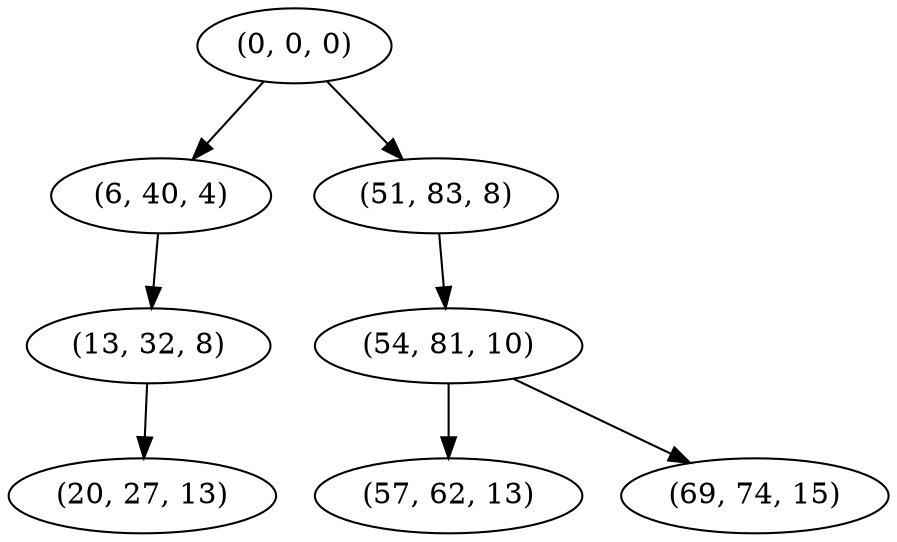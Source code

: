 digraph tree {
    "(0, 0, 0)";
    "(6, 40, 4)";
    "(13, 32, 8)";
    "(20, 27, 13)";
    "(51, 83, 8)";
    "(54, 81, 10)";
    "(57, 62, 13)";
    "(69, 74, 15)";
    "(0, 0, 0)" -> "(6, 40, 4)";
    "(0, 0, 0)" -> "(51, 83, 8)";
    "(6, 40, 4)" -> "(13, 32, 8)";
    "(13, 32, 8)" -> "(20, 27, 13)";
    "(51, 83, 8)" -> "(54, 81, 10)";
    "(54, 81, 10)" -> "(57, 62, 13)";
    "(54, 81, 10)" -> "(69, 74, 15)";
}
